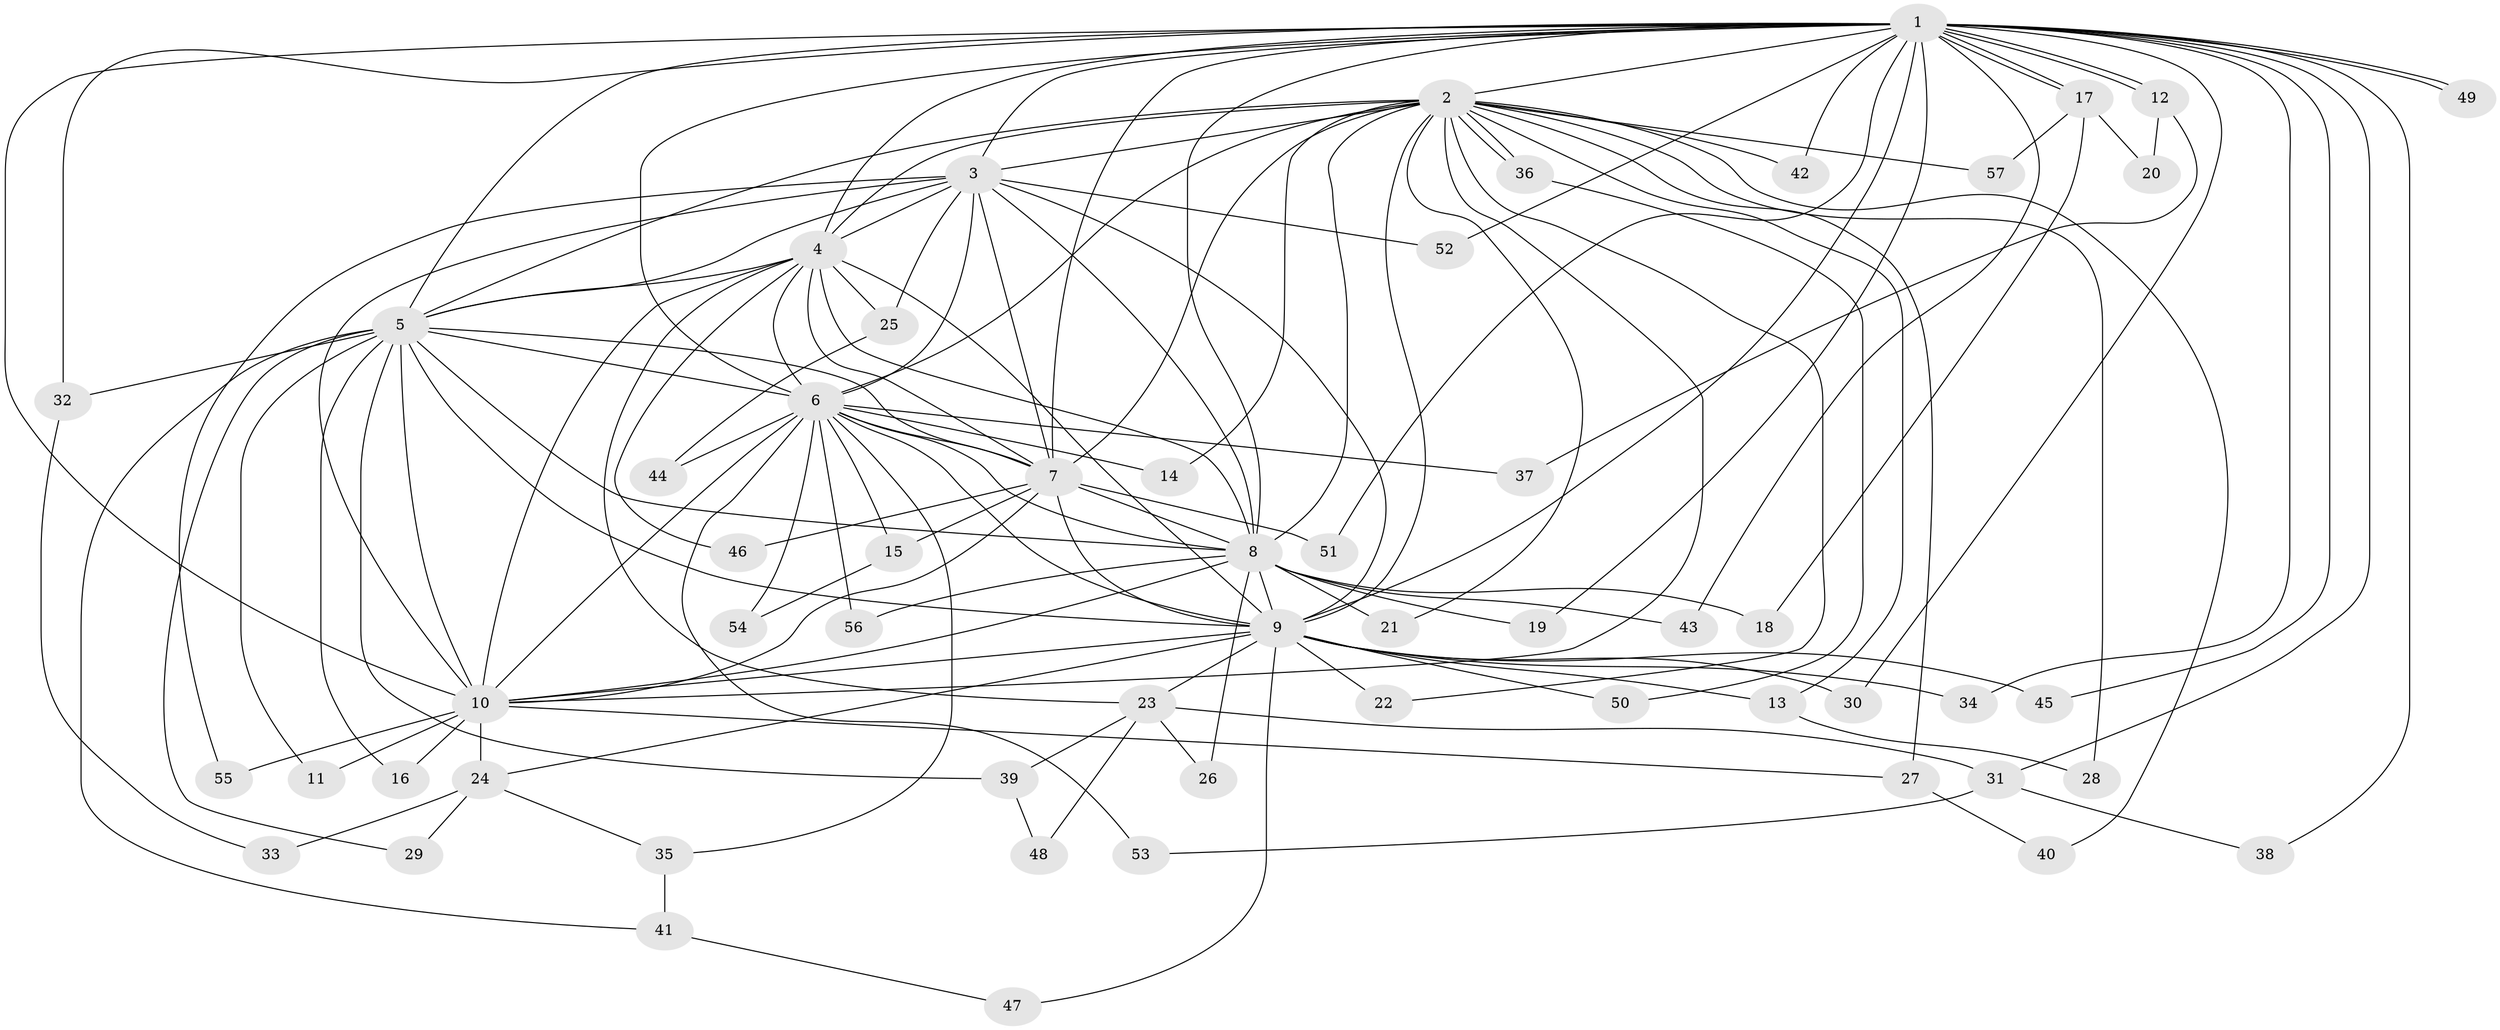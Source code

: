 // Generated by graph-tools (version 1.1) at 2025/14/03/09/25 04:14:01]
// undirected, 57 vertices, 139 edges
graph export_dot {
graph [start="1"]
  node [color=gray90,style=filled];
  1;
  2;
  3;
  4;
  5;
  6;
  7;
  8;
  9;
  10;
  11;
  12;
  13;
  14;
  15;
  16;
  17;
  18;
  19;
  20;
  21;
  22;
  23;
  24;
  25;
  26;
  27;
  28;
  29;
  30;
  31;
  32;
  33;
  34;
  35;
  36;
  37;
  38;
  39;
  40;
  41;
  42;
  43;
  44;
  45;
  46;
  47;
  48;
  49;
  50;
  51;
  52;
  53;
  54;
  55;
  56;
  57;
  1 -- 2;
  1 -- 3;
  1 -- 4;
  1 -- 5;
  1 -- 6;
  1 -- 7;
  1 -- 8;
  1 -- 9;
  1 -- 10;
  1 -- 12;
  1 -- 12;
  1 -- 17;
  1 -- 17;
  1 -- 19;
  1 -- 30;
  1 -- 31;
  1 -- 32;
  1 -- 34;
  1 -- 38;
  1 -- 42;
  1 -- 43;
  1 -- 45;
  1 -- 49;
  1 -- 49;
  1 -- 51;
  1 -- 52;
  2 -- 3;
  2 -- 4;
  2 -- 5;
  2 -- 6;
  2 -- 7;
  2 -- 8;
  2 -- 9;
  2 -- 10;
  2 -- 13;
  2 -- 14;
  2 -- 21;
  2 -- 22;
  2 -- 27;
  2 -- 28;
  2 -- 36;
  2 -- 36;
  2 -- 40;
  2 -- 42;
  2 -- 57;
  3 -- 4;
  3 -- 5;
  3 -- 6;
  3 -- 7;
  3 -- 8;
  3 -- 9;
  3 -- 10;
  3 -- 25;
  3 -- 52;
  3 -- 55;
  4 -- 5;
  4 -- 6;
  4 -- 7;
  4 -- 8;
  4 -- 9;
  4 -- 10;
  4 -- 23;
  4 -- 25;
  4 -- 46;
  5 -- 6;
  5 -- 7;
  5 -- 8;
  5 -- 9;
  5 -- 10;
  5 -- 11;
  5 -- 16;
  5 -- 29;
  5 -- 32;
  5 -- 39;
  5 -- 41;
  6 -- 7;
  6 -- 8;
  6 -- 9;
  6 -- 10;
  6 -- 14;
  6 -- 15;
  6 -- 35;
  6 -- 37;
  6 -- 44;
  6 -- 53;
  6 -- 54;
  6 -- 56;
  7 -- 8;
  7 -- 9;
  7 -- 10;
  7 -- 15;
  7 -- 46;
  7 -- 51;
  8 -- 9;
  8 -- 10;
  8 -- 18;
  8 -- 19;
  8 -- 21;
  8 -- 26;
  8 -- 43;
  8 -- 56;
  9 -- 10;
  9 -- 13;
  9 -- 22;
  9 -- 23;
  9 -- 24;
  9 -- 30;
  9 -- 34;
  9 -- 45;
  9 -- 47;
  9 -- 50;
  10 -- 11;
  10 -- 16;
  10 -- 24;
  10 -- 27;
  10 -- 55;
  12 -- 20;
  12 -- 37;
  13 -- 28;
  15 -- 54;
  17 -- 18;
  17 -- 20;
  17 -- 57;
  23 -- 26;
  23 -- 31;
  23 -- 39;
  23 -- 48;
  24 -- 29;
  24 -- 33;
  24 -- 35;
  25 -- 44;
  27 -- 40;
  31 -- 38;
  31 -- 53;
  32 -- 33;
  35 -- 41;
  36 -- 50;
  39 -- 48;
  41 -- 47;
}
